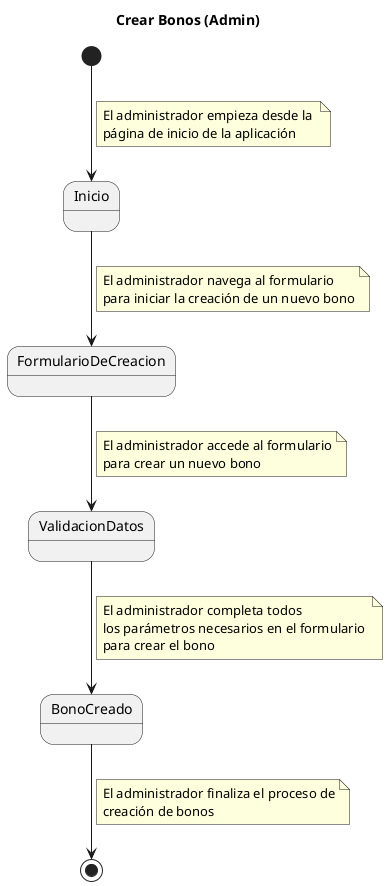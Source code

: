 @startuml
title Crear Bonos (Admin)

[*] --> Inicio
note right on link
El administrador empieza desde la 
página de inicio de la aplicación
end note

Inicio --> FormularioDeCreacion
note right on link
El administrador navega al formulario
para iniciar la creación de un nuevo bono
end note

FormularioDeCreacion --> ValidacionDatos
note right on link
El administrador accede al formulario
para crear un nuevo bono
end note

ValidacionDatos --> BonoCreado
note right on link
El administrador completa todos
los parámetros necesarios en el formulario 
para crear el bono
end note

BonoCreado --> [*]
note right on link
El administrador finaliza el proceso de
creación de bonos
end note

@enduml

